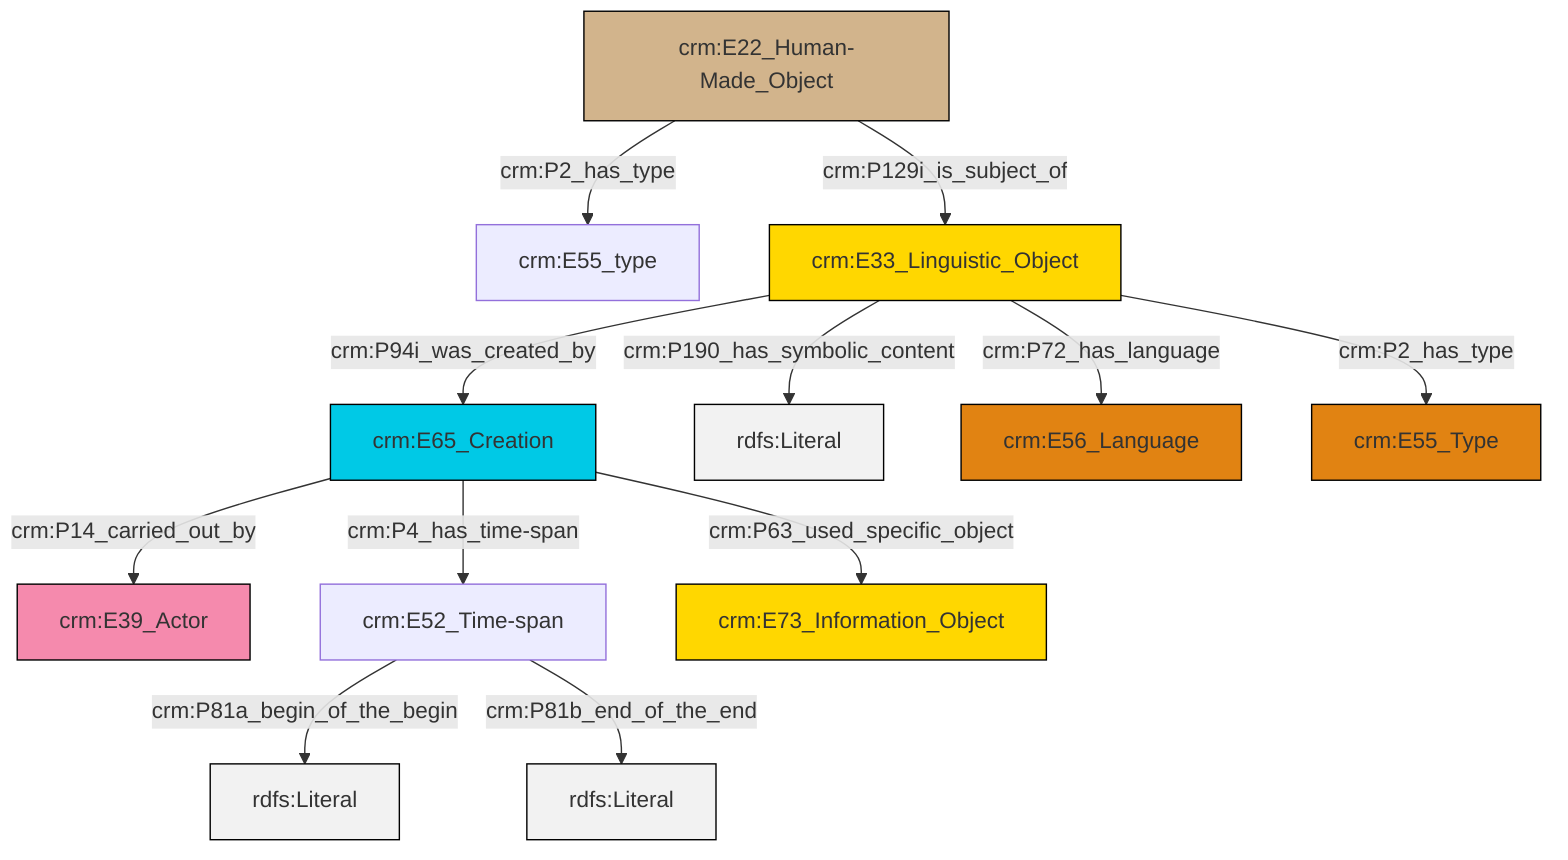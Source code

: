 graph TD
classDef Literal fill:#f2f2f2,stroke:#000000;
classDef CRM_Entity fill:#FFFFFF,stroke:#000000;
classDef Temporal_Entity fill:#00C9E6, stroke:#000000;
classDef Type fill:#E18312, stroke:#000000;
classDef Time-Span fill:#2C9C91, stroke:#000000;
classDef Appellation fill:#FFEB7F, stroke:#000000;
classDef Place fill:#008836, stroke:#000000;
classDef Persistent_Item fill:#B266B2, stroke:#000000;
classDef Conceptual_Object fill:#FFD700, stroke:#000000;
classDef Physical_Thing fill:#D2B48C, stroke:#000000;
classDef Actor fill:#f58aad, stroke:#000000;
classDef PC_Classes fill:#4ce600, stroke:#000000;
classDef Multi fill:#cccccc,stroke:#000000;

4["crm:E33_Linguistic_Object"]:::Conceptual_Object -->|crm:P190_has_symbolic_content| 5[rdfs:Literal]:::Literal
4["crm:E33_Linguistic_Object"]:::Conceptual_Object -->|crm:P72_has_language| 6["crm:E56_Language"]:::Type
7["crm:E22_Human-Made_Object"]:::Physical_Thing -->|crm:P2_has_type| 0["crm:E55_type"]:::Default
4["crm:E33_Linguistic_Object"]:::Conceptual_Object -->|crm:P94i_was_created_by| 2["crm:E65_Creation"]:::Temporal_Entity
2["crm:E65_Creation"]:::Temporal_Entity -->|crm:P14_carried_out_by| 10["crm:E39_Actor"]:::Actor
2["crm:E65_Creation"]:::Temporal_Entity -->|crm:P4_has_time-span| 11["crm:E52_Time-span"]:::Default
11["crm:E52_Time-span"]:::Default -->|crm:P81a_begin_of_the_begin| 12[rdfs:Literal]:::Literal
2["crm:E65_Creation"]:::Temporal_Entity -->|crm:P63_used_specific_object| 13["crm:E73_Information_Object"]:::Conceptual_Object
7["crm:E22_Human-Made_Object"]:::Physical_Thing -->|crm:P129i_is_subject_of| 4["crm:E33_Linguistic_Object"]:::Conceptual_Object
11["crm:E52_Time-span"]:::Default -->|crm:P81b_end_of_the_end| 15[rdfs:Literal]:::Literal
4["crm:E33_Linguistic_Object"]:::Conceptual_Object -->|crm:P2_has_type| 17["crm:E55_Type"]:::Type